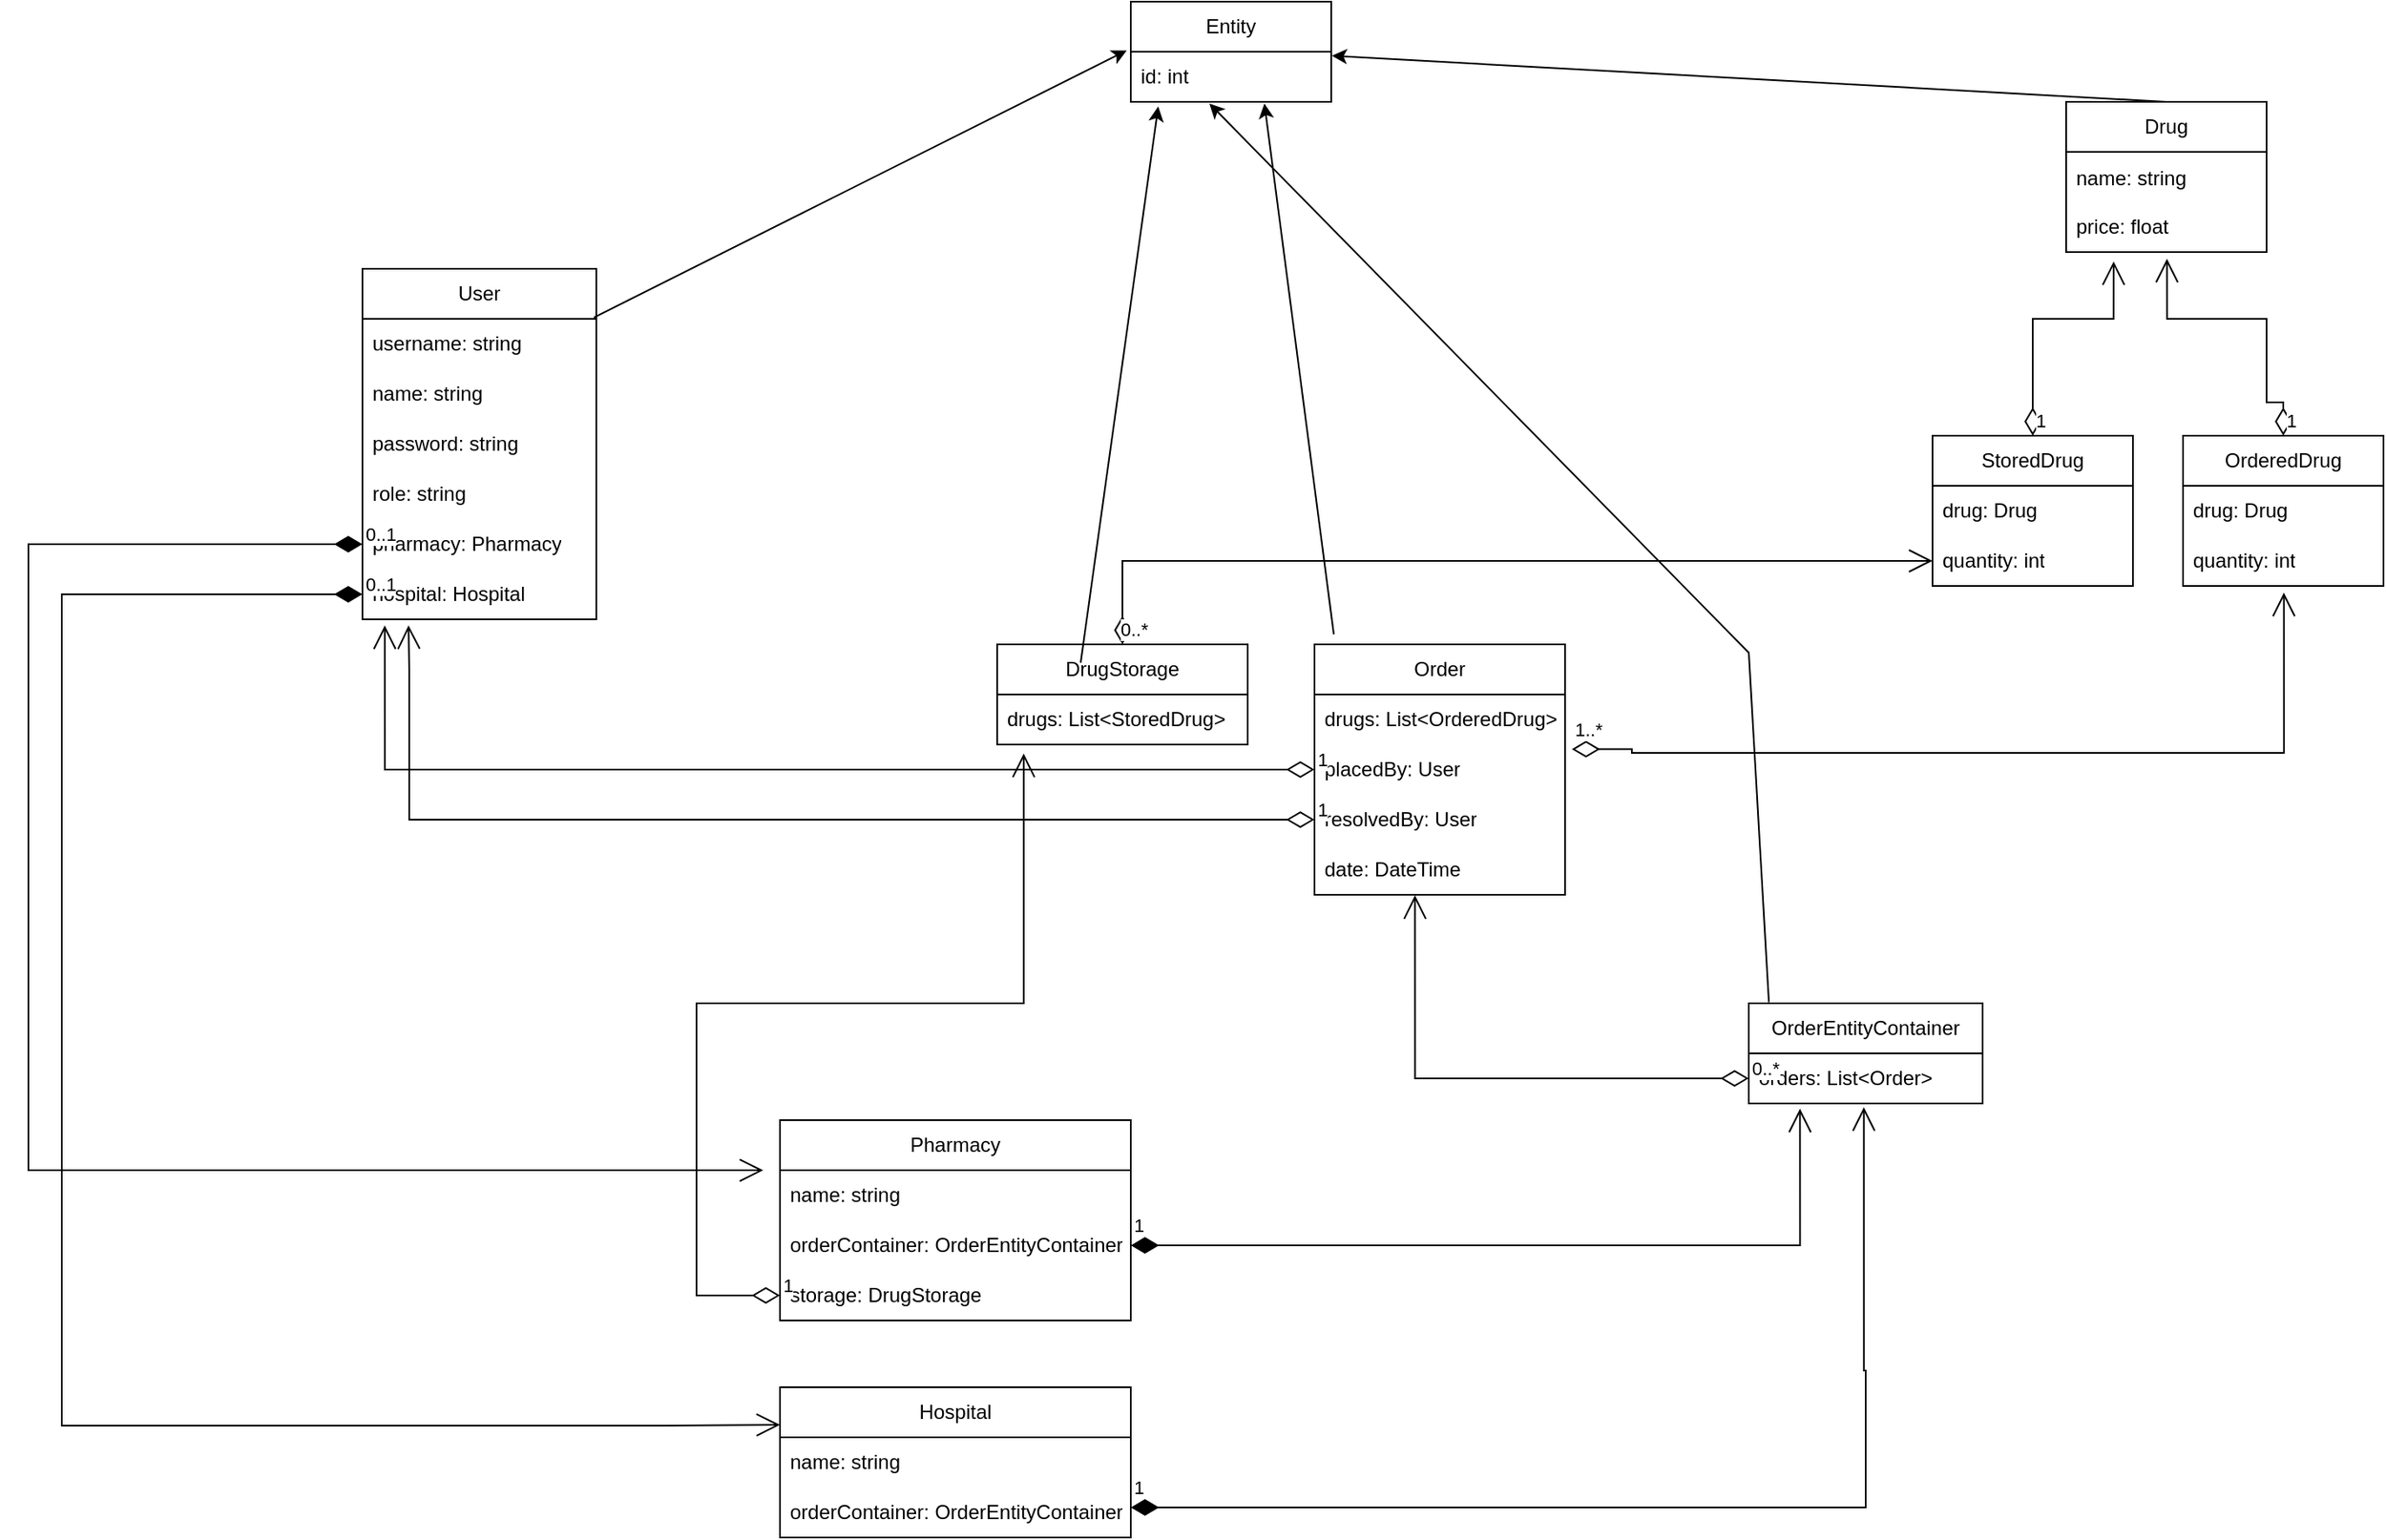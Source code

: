 <mxfile version="26.2.14">
  <diagram id="lA7FYEthVX00oI8Le8E0" name="domain">
    <mxGraphModel dx="2908" dy="971" grid="1" gridSize="10" guides="1" tooltips="1" connect="1" arrows="1" fold="1" page="1" pageScale="1" pageWidth="827" pageHeight="1169" math="0" shadow="0">
      <root>
        <mxCell id="0" />
        <mxCell id="1" parent="0" />
        <mxCell id="-0G7txH0VW-x6fcBmePD-1" value="&lt;div&gt;User&lt;/div&gt;" style="swimlane;fontStyle=0;childLayout=stackLayout;horizontal=1;startSize=30;horizontalStack=0;resizeParent=1;resizeParentMax=0;resizeLast=0;collapsible=1;marginBottom=0;whiteSpace=wrap;html=1;" parent="1" vertex="1">
          <mxGeometry x="-180" y="200" width="140" height="210" as="geometry" />
        </mxCell>
        <mxCell id="-0G7txH0VW-x6fcBmePD-2" value="username: string" style="text;strokeColor=none;fillColor=none;align=left;verticalAlign=middle;spacingLeft=4;spacingRight=4;overflow=hidden;points=[[0,0.5],[1,0.5]];portConstraint=eastwest;rotatable=0;whiteSpace=wrap;html=1;" parent="-0G7txH0VW-x6fcBmePD-1" vertex="1">
          <mxGeometry y="30" width="140" height="30" as="geometry" />
        </mxCell>
        <mxCell id="Fpdwq53u4TWJw7k9ynov-3" value="name: string" style="text;strokeColor=none;fillColor=none;align=left;verticalAlign=middle;spacingLeft=4;spacingRight=4;overflow=hidden;points=[[0,0.5],[1,0.5]];portConstraint=eastwest;rotatable=0;whiteSpace=wrap;html=1;" vertex="1" parent="-0G7txH0VW-x6fcBmePD-1">
          <mxGeometry y="60" width="140" height="30" as="geometry" />
        </mxCell>
        <mxCell id="-0G7txH0VW-x6fcBmePD-3" value="password: string" style="text;strokeColor=none;fillColor=none;align=left;verticalAlign=middle;spacingLeft=4;spacingRight=4;overflow=hidden;points=[[0,0.5],[1,0.5]];portConstraint=eastwest;rotatable=0;whiteSpace=wrap;html=1;" parent="-0G7txH0VW-x6fcBmePD-1" vertex="1">
          <mxGeometry y="90" width="140" height="30" as="geometry" />
        </mxCell>
        <mxCell id="Fpdwq53u4TWJw7k9ynov-4" value="role: string" style="text;strokeColor=none;fillColor=none;align=left;verticalAlign=middle;spacingLeft=4;spacingRight=4;overflow=hidden;points=[[0,0.5],[1,0.5]];portConstraint=eastwest;rotatable=0;whiteSpace=wrap;html=1;" vertex="1" parent="-0G7txH0VW-x6fcBmePD-1">
          <mxGeometry y="120" width="140" height="30" as="geometry" />
        </mxCell>
        <mxCell id="Fpdwq53u4TWJw7k9ynov-5" value="pharmacy: Pharmacy" style="text;strokeColor=none;fillColor=none;align=left;verticalAlign=middle;spacingLeft=4;spacingRight=4;overflow=hidden;points=[[0,0.5],[1,0.5]];portConstraint=eastwest;rotatable=0;whiteSpace=wrap;html=1;" vertex="1" parent="-0G7txH0VW-x6fcBmePD-1">
          <mxGeometry y="150" width="140" height="30" as="geometry" />
        </mxCell>
        <mxCell id="Fpdwq53u4TWJw7k9ynov-6" value="hospital: Hospital" style="text;strokeColor=none;fillColor=none;align=left;verticalAlign=middle;spacingLeft=4;spacingRight=4;overflow=hidden;points=[[0,0.5],[1,0.5]];portConstraint=eastwest;rotatable=0;whiteSpace=wrap;html=1;" vertex="1" parent="-0G7txH0VW-x6fcBmePD-1">
          <mxGeometry y="180" width="140" height="30" as="geometry" />
        </mxCell>
        <mxCell id="-0G7txH0VW-x6fcBmePD-15" value="Drug" style="swimlane;fontStyle=0;childLayout=stackLayout;horizontal=1;startSize=30;horizontalStack=0;resizeParent=1;resizeParentMax=0;resizeLast=0;collapsible=1;marginBottom=0;whiteSpace=wrap;html=1;" parent="1" vertex="1">
          <mxGeometry x="840" y="100" width="120" height="90" as="geometry" />
        </mxCell>
        <mxCell id="-0G7txH0VW-x6fcBmePD-16" value="name: string&amp;nbsp;&lt;div&gt;&lt;br&gt;&lt;div&gt;price: float&lt;/div&gt;&lt;/div&gt;" style="text;strokeColor=none;fillColor=none;align=left;verticalAlign=middle;spacingLeft=4;spacingRight=4;overflow=hidden;points=[[0,0.5],[1,0.5]];portConstraint=eastwest;rotatable=0;whiteSpace=wrap;html=1;" parent="-0G7txH0VW-x6fcBmePD-15" vertex="1">
          <mxGeometry y="30" width="120" height="60" as="geometry" />
        </mxCell>
        <mxCell id="-0G7txH0VW-x6fcBmePD-21" value="OrderedDrug" style="swimlane;fontStyle=0;childLayout=stackLayout;horizontal=1;startSize=30;horizontalStack=0;resizeParent=1;resizeParentMax=0;resizeLast=0;collapsible=1;marginBottom=0;whiteSpace=wrap;html=1;" parent="1" vertex="1">
          <mxGeometry x="910" y="300" width="120" height="90" as="geometry" />
        </mxCell>
        <mxCell id="-0G7txH0VW-x6fcBmePD-22" value="drug: Drug" style="text;strokeColor=none;fillColor=none;align=left;verticalAlign=middle;spacingLeft=4;spacingRight=4;overflow=hidden;points=[[0,0.5],[1,0.5]];portConstraint=eastwest;rotatable=0;whiteSpace=wrap;html=1;" parent="-0G7txH0VW-x6fcBmePD-21" vertex="1">
          <mxGeometry y="30" width="120" height="30" as="geometry" />
        </mxCell>
        <mxCell id="-0G7txH0VW-x6fcBmePD-23" value="quantity: int" style="text;strokeColor=none;fillColor=none;align=left;verticalAlign=middle;spacingLeft=4;spacingRight=4;overflow=hidden;points=[[0,0.5],[1,0.5]];portConstraint=eastwest;rotatable=0;whiteSpace=wrap;html=1;" parent="-0G7txH0VW-x6fcBmePD-21" vertex="1">
          <mxGeometry y="60" width="120" height="30" as="geometry" />
        </mxCell>
        <mxCell id="-0G7txH0VW-x6fcBmePD-26" value="Order" style="swimlane;fontStyle=0;childLayout=stackLayout;horizontal=1;startSize=30;horizontalStack=0;resizeParent=1;resizeParentMax=0;resizeLast=0;collapsible=1;marginBottom=0;whiteSpace=wrap;html=1;" parent="1" vertex="1">
          <mxGeometry x="390" y="425" width="150" height="150" as="geometry" />
        </mxCell>
        <mxCell id="-0G7txH0VW-x6fcBmePD-27" value="drugs: List&amp;lt;OrderedDrug&amp;gt;" style="text;strokeColor=none;fillColor=none;align=left;verticalAlign=middle;spacingLeft=4;spacingRight=4;overflow=hidden;points=[[0,0.5],[1,0.5]];portConstraint=eastwest;rotatable=0;whiteSpace=wrap;html=1;" parent="-0G7txH0VW-x6fcBmePD-26" vertex="1">
          <mxGeometry y="30" width="150" height="30" as="geometry" />
        </mxCell>
        <mxCell id="UXLndD0yvRVTkqVHU7CF-35" value="placedBy: User" style="text;strokeColor=none;fillColor=none;align=left;verticalAlign=middle;spacingLeft=4;spacingRight=4;overflow=hidden;points=[[0,0.5],[1,0.5]];portConstraint=eastwest;rotatable=0;whiteSpace=wrap;html=1;" parent="-0G7txH0VW-x6fcBmePD-26" vertex="1">
          <mxGeometry y="60" width="150" height="30" as="geometry" />
        </mxCell>
        <mxCell id="Fpdwq53u4TWJw7k9ynov-7" value="resolvedBy: User" style="text;strokeColor=none;fillColor=none;align=left;verticalAlign=middle;spacingLeft=4;spacingRight=4;overflow=hidden;points=[[0,0.5],[1,0.5]];portConstraint=eastwest;rotatable=0;whiteSpace=wrap;html=1;" vertex="1" parent="-0G7txH0VW-x6fcBmePD-26">
          <mxGeometry y="90" width="150" height="30" as="geometry" />
        </mxCell>
        <mxCell id="-0G7txH0VW-x6fcBmePD-28" value="date: DateTime" style="text;strokeColor=none;fillColor=none;align=left;verticalAlign=middle;spacingLeft=4;spacingRight=4;overflow=hidden;points=[[0,0.5],[1,0.5]];portConstraint=eastwest;rotatable=0;whiteSpace=wrap;html=1;" parent="-0G7txH0VW-x6fcBmePD-26" vertex="1">
          <mxGeometry y="120" width="150" height="30" as="geometry" />
        </mxCell>
        <mxCell id="-0G7txH0VW-x6fcBmePD-30" value="1..*" style="endArrow=open;html=1;endSize=12;startArrow=diamondThin;startSize=14;startFill=0;edgeStyle=orthogonalEdgeStyle;align=left;verticalAlign=bottom;rounded=0;exitX=1.027;exitY=1.093;exitDx=0;exitDy=0;exitPerimeter=0;entryX=0.503;entryY=1.133;entryDx=0;entryDy=0;entryPerimeter=0;" parent="1" source="-0G7txH0VW-x6fcBmePD-27" target="-0G7txH0VW-x6fcBmePD-23" edge="1">
          <mxGeometry x="-1" y="3" relative="1" as="geometry">
            <mxPoint x="330" y="370" as="sourcePoint" />
            <mxPoint x="490" y="370" as="targetPoint" />
            <Array as="points">
              <mxPoint x="580" y="488" />
              <mxPoint x="580" y="490" />
              <mxPoint x="970" y="490" />
            </Array>
          </mxGeometry>
        </mxCell>
        <mxCell id="-0G7txH0VW-x6fcBmePD-31" value="Entity" style="swimlane;fontStyle=0;childLayout=stackLayout;horizontal=1;startSize=30;horizontalStack=0;resizeParent=1;resizeParentMax=0;resizeLast=0;collapsible=1;marginBottom=0;whiteSpace=wrap;html=1;" parent="1" vertex="1">
          <mxGeometry x="280" y="40" width="120" height="60" as="geometry" />
        </mxCell>
        <mxCell id="-0G7txH0VW-x6fcBmePD-32" value="id: int" style="text;strokeColor=none;fillColor=none;align=left;verticalAlign=middle;spacingLeft=4;spacingRight=4;overflow=hidden;points=[[0,0.5],[1,0.5]];portConstraint=eastwest;rotatable=0;whiteSpace=wrap;html=1;" parent="-0G7txH0VW-x6fcBmePD-31" vertex="1">
          <mxGeometry y="30" width="120" height="30" as="geometry" />
        </mxCell>
        <mxCell id="-0G7txH0VW-x6fcBmePD-35" value="" style="endArrow=classic;html=1;rounded=0;exitX=0.99;exitY=-0.027;exitDx=0;exitDy=0;exitPerimeter=0;entryX=-0.02;entryY=-0.027;entryDx=0;entryDy=0;entryPerimeter=0;" parent="1" source="-0G7txH0VW-x6fcBmePD-2" target="-0G7txH0VW-x6fcBmePD-32" edge="1">
          <mxGeometry width="50" height="50" relative="1" as="geometry">
            <mxPoint x="390" y="300" as="sourcePoint" />
            <mxPoint x="440" y="250" as="targetPoint" />
          </mxGeometry>
        </mxCell>
        <mxCell id="-0G7txH0VW-x6fcBmePD-36" value="" style="endArrow=classic;html=1;rounded=0;exitX=0.5;exitY=0;exitDx=0;exitDy=0;entryX=1.003;entryY=0.08;entryDx=0;entryDy=0;entryPerimeter=0;" parent="1" source="-0G7txH0VW-x6fcBmePD-15" target="-0G7txH0VW-x6fcBmePD-32" edge="1">
          <mxGeometry width="50" height="50" relative="1" as="geometry">
            <mxPoint x="390" y="300" as="sourcePoint" />
            <mxPoint x="440" y="250" as="targetPoint" />
          </mxGeometry>
        </mxCell>
        <mxCell id="zn5ZvNl6zxOg5vQbAiU8-1" value="1" style="endArrow=open;html=1;endSize=12;startArrow=diamondThin;startSize=14;startFill=0;edgeStyle=orthogonalEdgeStyle;align=left;verticalAlign=bottom;rounded=0;exitX=0.5;exitY=0;exitDx=0;exitDy=0;entryX=0.503;entryY=1.067;entryDx=0;entryDy=0;entryPerimeter=0;" parent="1" source="-0G7txH0VW-x6fcBmePD-21" target="-0G7txH0VW-x6fcBmePD-16" edge="1">
          <mxGeometry x="-1" relative="1" as="geometry">
            <mxPoint x="330" y="270" as="sourcePoint" />
            <mxPoint x="490" y="270" as="targetPoint" />
            <Array as="points">
              <mxPoint x="970" y="280" />
              <mxPoint x="960" y="280" />
              <mxPoint x="960" y="230" />
              <mxPoint x="900" y="230" />
            </Array>
            <mxPoint as="offset" />
          </mxGeometry>
        </mxCell>
        <mxCell id="zn5ZvNl6zxOg5vQbAiU8-3" value="DrugStorage" style="swimlane;fontStyle=0;childLayout=stackLayout;horizontal=1;startSize=30;horizontalStack=0;resizeParent=1;resizeParentMax=0;resizeLast=0;collapsible=1;marginBottom=0;whiteSpace=wrap;html=1;" parent="1" vertex="1">
          <mxGeometry x="200" y="425" width="150" height="60" as="geometry" />
        </mxCell>
        <mxCell id="zn5ZvNl6zxOg5vQbAiU8-4" value="drugs: List&amp;lt;StoredDrug&amp;gt;" style="text;strokeColor=none;fillColor=none;align=left;verticalAlign=middle;spacingLeft=4;spacingRight=4;overflow=hidden;points=[[0,0.5],[1,0.5]];portConstraint=eastwest;rotatable=0;whiteSpace=wrap;html=1;" parent="zn5ZvNl6zxOg5vQbAiU8-3" vertex="1">
          <mxGeometry y="30" width="150" height="30" as="geometry" />
        </mxCell>
        <mxCell id="zn5ZvNl6zxOg5vQbAiU8-7" value="StoredDrug" style="swimlane;fontStyle=0;childLayout=stackLayout;horizontal=1;startSize=30;horizontalStack=0;resizeParent=1;resizeParentMax=0;resizeLast=0;collapsible=1;marginBottom=0;whiteSpace=wrap;html=1;" parent="1" vertex="1">
          <mxGeometry x="760" y="300" width="120" height="90" as="geometry" />
        </mxCell>
        <mxCell id="zn5ZvNl6zxOg5vQbAiU8-8" value="drug: Drug" style="text;strokeColor=none;fillColor=none;align=left;verticalAlign=middle;spacingLeft=4;spacingRight=4;overflow=hidden;points=[[0,0.5],[1,0.5]];portConstraint=eastwest;rotatable=0;whiteSpace=wrap;html=1;" parent="zn5ZvNl6zxOg5vQbAiU8-7" vertex="1">
          <mxGeometry y="30" width="120" height="30" as="geometry" />
        </mxCell>
        <mxCell id="zn5ZvNl6zxOg5vQbAiU8-9" value="quantity: int" style="text;strokeColor=none;fillColor=none;align=left;verticalAlign=middle;spacingLeft=4;spacingRight=4;overflow=hidden;points=[[0,0.5],[1,0.5]];portConstraint=eastwest;rotatable=0;whiteSpace=wrap;html=1;" parent="zn5ZvNl6zxOg5vQbAiU8-7" vertex="1">
          <mxGeometry y="60" width="120" height="30" as="geometry" />
        </mxCell>
        <mxCell id="zn5ZvNl6zxOg5vQbAiU8-10" value="0..*" style="endArrow=open;html=1;endSize=12;startArrow=diamondThin;startSize=14;startFill=0;edgeStyle=orthogonalEdgeStyle;align=left;verticalAlign=bottom;rounded=0;exitX=0.5;exitY=0;exitDx=0;exitDy=0;entryX=0;entryY=0.5;entryDx=0;entryDy=0;" parent="1" source="zn5ZvNl6zxOg5vQbAiU8-3" target="zn5ZvNl6zxOg5vQbAiU8-9" edge="1">
          <mxGeometry x="-1" y="3" relative="1" as="geometry">
            <mxPoint x="330" y="370" as="sourcePoint" />
            <mxPoint x="490" y="370" as="targetPoint" />
          </mxGeometry>
        </mxCell>
        <mxCell id="zn5ZvNl6zxOg5vQbAiU8-12" value="1" style="endArrow=open;html=1;endSize=12;startArrow=diamondThin;startSize=14;startFill=0;edgeStyle=orthogonalEdgeStyle;align=left;verticalAlign=bottom;rounded=0;exitX=0.5;exitY=0;exitDx=0;exitDy=0;entryX=0.237;entryY=1.093;entryDx=0;entryDy=0;entryPerimeter=0;" parent="1" source="zn5ZvNl6zxOg5vQbAiU8-7" target="-0G7txH0VW-x6fcBmePD-16" edge="1">
          <mxGeometry x="-1" relative="1" as="geometry">
            <mxPoint x="590" y="250" as="sourcePoint" />
            <mxPoint x="590" y="192" as="targetPoint" />
            <Array as="points">
              <mxPoint x="820" y="230" />
              <mxPoint x="868" y="230" />
            </Array>
            <mxPoint as="offset" />
          </mxGeometry>
        </mxCell>
        <mxCell id="zn5ZvNl6zxOg5vQbAiU8-16" value="" style="endArrow=classic;html=1;rounded=0;entryX=0.137;entryY=1.093;entryDx=0;entryDy=0;entryPerimeter=0;" parent="1" target="-0G7txH0VW-x6fcBmePD-32" edge="1">
          <mxGeometry width="50" height="50" relative="1" as="geometry">
            <mxPoint x="250" y="436" as="sourcePoint" />
            <mxPoint x="380" y="260" as="targetPoint" />
          </mxGeometry>
        </mxCell>
        <mxCell id="zn5ZvNl6zxOg5vQbAiU8-17" value="" style="endArrow=classic;html=1;rounded=0;exitX=0.077;exitY=-0.04;exitDx=0;exitDy=0;exitPerimeter=0;" parent="1" source="-0G7txH0VW-x6fcBmePD-26" edge="1">
          <mxGeometry width="50" height="50" relative="1" as="geometry">
            <mxPoint x="330" y="310" as="sourcePoint" />
            <mxPoint x="360" y="101" as="targetPoint" />
          </mxGeometry>
        </mxCell>
        <mxCell id="UXLndD0yvRVTkqVHU7CF-12" value="Hospital" style="swimlane;fontStyle=0;childLayout=stackLayout;horizontal=1;startSize=30;horizontalStack=0;resizeParent=1;resizeParentMax=0;resizeLast=0;collapsible=1;marginBottom=0;whiteSpace=wrap;html=1;" parent="1" vertex="1">
          <mxGeometry x="70" y="870" width="210" height="90" as="geometry" />
        </mxCell>
        <mxCell id="UXLndD0yvRVTkqVHU7CF-14" value="name: string" style="text;strokeColor=none;fillColor=none;align=left;verticalAlign=middle;spacingLeft=4;spacingRight=4;overflow=hidden;points=[[0,0.5],[1,0.5]];portConstraint=eastwest;rotatable=0;whiteSpace=wrap;html=1;" parent="UXLndD0yvRVTkqVHU7CF-12" vertex="1">
          <mxGeometry y="30" width="210" height="30" as="geometry" />
        </mxCell>
        <mxCell id="Fpdwq53u4TWJw7k9ynov-10" value="orderContainer: OrderEntityContainer" style="text;strokeColor=none;fillColor=none;align=left;verticalAlign=middle;spacingLeft=4;spacingRight=4;overflow=hidden;points=[[0,0.5],[1,0.5]];portConstraint=eastwest;rotatable=0;whiteSpace=wrap;html=1;" vertex="1" parent="UXLndD0yvRVTkqVHU7CF-12">
          <mxGeometry y="60" width="210" height="30" as="geometry" />
        </mxCell>
        <mxCell id="UXLndD0yvRVTkqVHU7CF-16" value="Pharmacy" style="swimlane;fontStyle=0;childLayout=stackLayout;horizontal=1;startSize=30;horizontalStack=0;resizeParent=1;resizeParentMax=0;resizeLast=0;collapsible=1;marginBottom=0;whiteSpace=wrap;html=1;" parent="1" vertex="1">
          <mxGeometry x="70" y="710" width="210" height="120" as="geometry" />
        </mxCell>
        <mxCell id="UXLndD0yvRVTkqVHU7CF-18" value="name: string" style="text;strokeColor=none;fillColor=none;align=left;verticalAlign=middle;spacingLeft=4;spacingRight=4;overflow=hidden;points=[[0,0.5],[1,0.5]];portConstraint=eastwest;rotatable=0;whiteSpace=wrap;html=1;" parent="UXLndD0yvRVTkqVHU7CF-16" vertex="1">
          <mxGeometry y="30" width="210" height="30" as="geometry" />
        </mxCell>
        <mxCell id="Fpdwq53u4TWJw7k9ynov-9" value="orderContainer: OrderEntityContainer" style="text;strokeColor=none;fillColor=none;align=left;verticalAlign=middle;spacingLeft=4;spacingRight=4;overflow=hidden;points=[[0,0.5],[1,0.5]];portConstraint=eastwest;rotatable=0;whiteSpace=wrap;html=1;" vertex="1" parent="UXLndD0yvRVTkqVHU7CF-16">
          <mxGeometry y="60" width="210" height="30" as="geometry" />
        </mxCell>
        <mxCell id="UXLndD0yvRVTkqVHU7CF-19" value="storage: DrugStorage" style="text;strokeColor=none;fillColor=none;align=left;verticalAlign=middle;spacingLeft=4;spacingRight=4;overflow=hidden;points=[[0,0.5],[1,0.5]];portConstraint=eastwest;rotatable=0;whiteSpace=wrap;html=1;" parent="UXLndD0yvRVTkqVHU7CF-16" vertex="1">
          <mxGeometry y="90" width="210" height="30" as="geometry" />
        </mxCell>
        <mxCell id="UXLndD0yvRVTkqVHU7CF-21" value="OrderEntityContainer" style="swimlane;fontStyle=0;childLayout=stackLayout;horizontal=1;startSize=30;horizontalStack=0;resizeParent=1;resizeParentMax=0;resizeLast=0;collapsible=1;marginBottom=0;whiteSpace=wrap;html=1;" parent="1" vertex="1">
          <mxGeometry x="650" y="640" width="140" height="60" as="geometry" />
        </mxCell>
        <mxCell id="UXLndD0yvRVTkqVHU7CF-22" value="orders: List&amp;lt;Order&amp;gt;" style="text;strokeColor=none;fillColor=none;align=left;verticalAlign=middle;spacingLeft=4;spacingRight=4;overflow=hidden;points=[[0,0.5],[1,0.5]];portConstraint=eastwest;rotatable=0;whiteSpace=wrap;html=1;" parent="UXLndD0yvRVTkqVHU7CF-21" vertex="1">
          <mxGeometry y="30" width="140" height="30" as="geometry" />
        </mxCell>
        <mxCell id="UXLndD0yvRVTkqVHU7CF-25" value="0..*" style="endArrow=open;html=1;endSize=12;startArrow=diamondThin;startSize=14;startFill=0;edgeStyle=orthogonalEdgeStyle;align=left;verticalAlign=bottom;rounded=0;exitX=0;exitY=0.5;exitDx=0;exitDy=0;entryX=0.401;entryY=1.01;entryDx=0;entryDy=0;entryPerimeter=0;" parent="1" source="UXLndD0yvRVTkqVHU7CF-22" edge="1" target="-0G7txH0VW-x6fcBmePD-28">
          <mxGeometry x="-1" y="3" relative="1" as="geometry">
            <mxPoint x="240" y="830" as="sourcePoint" />
            <mxPoint x="520" y="700" as="targetPoint" />
            <Array as="points">
              <mxPoint x="450" y="685" />
            </Array>
          </mxGeometry>
        </mxCell>
        <mxCell id="UXLndD0yvRVTkqVHU7CF-29" value="" style="endArrow=classic;html=1;rounded=0;exitX=0.086;exitY=-0.011;exitDx=0;exitDy=0;exitPerimeter=0;entryX=0.392;entryY=1.033;entryDx=0;entryDy=0;entryPerimeter=0;" parent="1" source="UXLndD0yvRVTkqVHU7CF-21" target="-0G7txH0VW-x6fcBmePD-32" edge="1">
          <mxGeometry width="50" height="50" relative="1" as="geometry">
            <mxPoint x="170" y="610" as="sourcePoint" />
            <mxPoint x="220" y="560" as="targetPoint" />
            <Array as="points">
              <mxPoint x="650" y="430" />
            </Array>
          </mxGeometry>
        </mxCell>
        <mxCell id="UXLndD0yvRVTkqVHU7CF-38" value="1" style="endArrow=open;html=1;endSize=12;startArrow=diamondThin;startSize=14;startFill=0;edgeStyle=orthogonalEdgeStyle;align=left;verticalAlign=bottom;rounded=0;entryX=0.278;entryY=1.122;entryDx=0;entryDy=0;entryPerimeter=0;exitX=0;exitY=0.5;exitDx=0;exitDy=0;" parent="1" source="UXLndD0yvRVTkqVHU7CF-35" edge="1">
          <mxGeometry x="-1" y="3" relative="1" as="geometry">
            <mxPoint x="600" y="620" as="sourcePoint" />
            <mxPoint x="-166.64" y="413.66" as="targetPoint" />
            <Array as="points">
              <mxPoint x="-167" y="500" />
            </Array>
          </mxGeometry>
        </mxCell>
        <mxCell id="UXLndD0yvRVTkqVHU7CF-39" value="1" style="endArrow=open;html=1;endSize=12;startArrow=diamondThin;startSize=14;startFill=0;edgeStyle=orthogonalEdgeStyle;align=left;verticalAlign=bottom;rounded=0;exitX=0;exitY=0.5;exitDx=0;exitDy=0;entryX=0.106;entryY=1.181;entryDx=0;entryDy=0;entryPerimeter=0;" parent="1" source="UXLndD0yvRVTkqVHU7CF-19" target="zn5ZvNl6zxOg5vQbAiU8-4" edge="1">
          <mxGeometry x="-1" y="3" relative="1" as="geometry">
            <mxPoint x="570" y="850" as="sourcePoint" />
            <mxPoint x="730" y="850" as="targetPoint" />
            <Array as="points">
              <mxPoint x="20" y="815" />
              <mxPoint x="20" y="640" />
              <mxPoint x="216" y="640" />
            </Array>
          </mxGeometry>
        </mxCell>
        <mxCell id="Fpdwq53u4TWJw7k9ynov-8" value="1" style="endArrow=open;html=1;endSize=12;startArrow=diamondThin;startSize=14;startFill=0;edgeStyle=orthogonalEdgeStyle;align=left;verticalAlign=bottom;rounded=0;exitX=0;exitY=0.5;exitDx=0;exitDy=0;entryX=0.197;entryY=1.119;entryDx=0;entryDy=0;entryPerimeter=0;" edge="1" parent="1" source="Fpdwq53u4TWJw7k9ynov-7" target="Fpdwq53u4TWJw7k9ynov-6">
          <mxGeometry x="-1" y="3" relative="1" as="geometry">
            <mxPoint x="400" y="510" as="sourcePoint" />
            <mxPoint x="-100" y="440" as="targetPoint" />
            <Array as="points">
              <mxPoint x="-152" y="530" />
              <mxPoint x="-152" y="440" />
              <mxPoint x="-152" y="440" />
            </Array>
          </mxGeometry>
        </mxCell>
        <mxCell id="Fpdwq53u4TWJw7k9ynov-11" value="1" style="endArrow=open;html=1;endSize=12;startArrow=diamondThin;startSize=14;startFill=1;edgeStyle=orthogonalEdgeStyle;align=left;verticalAlign=bottom;rounded=0;exitX=1;exitY=0.5;exitDx=0;exitDy=0;entryX=0.219;entryY=1.104;entryDx=0;entryDy=0;entryPerimeter=0;" edge="1" parent="1" source="Fpdwq53u4TWJw7k9ynov-9" target="UXLndD0yvRVTkqVHU7CF-22">
          <mxGeometry x="-1" y="3" relative="1" as="geometry">
            <mxPoint x="330" y="680" as="sourcePoint" />
            <mxPoint x="490" y="680" as="targetPoint" />
            <Array as="points">
              <mxPoint x="681" y="785" />
            </Array>
          </mxGeometry>
        </mxCell>
        <mxCell id="Fpdwq53u4TWJw7k9ynov-12" value="1" style="endArrow=open;html=1;endSize=12;startArrow=diamondThin;startSize=14;startFill=1;edgeStyle=orthogonalEdgeStyle;align=left;verticalAlign=bottom;rounded=0;exitX=1;exitY=0.5;exitDx=0;exitDy=0;entryX=0.492;entryY=1.075;entryDx=0;entryDy=0;entryPerimeter=0;" edge="1" parent="1" target="UXLndD0yvRVTkqVHU7CF-22">
          <mxGeometry x="-1" y="3" relative="1" as="geometry">
            <mxPoint x="280" y="942" as="sourcePoint" />
            <mxPoint x="681" y="860" as="targetPoint" />
            <Array as="points">
              <mxPoint x="720" y="942" />
              <mxPoint x="720" y="860" />
              <mxPoint x="719" y="860" />
            </Array>
          </mxGeometry>
        </mxCell>
        <mxCell id="Fpdwq53u4TWJw7k9ynov-13" value="0..1" style="endArrow=open;html=1;endSize=12;startArrow=diamondThin;startSize=14;startFill=1;edgeStyle=orthogonalEdgeStyle;align=left;verticalAlign=bottom;rounded=0;entryX=0;entryY=0.25;entryDx=0;entryDy=0;exitX=0;exitY=0.5;exitDx=0;exitDy=0;" edge="1" parent="1" source="Fpdwq53u4TWJw7k9ynov-6" target="UXLndD0yvRVTkqVHU7CF-12">
          <mxGeometry x="-1" y="3" relative="1" as="geometry">
            <mxPoint x="-240" y="560" as="sourcePoint" />
            <mxPoint x="580" y="610" as="targetPoint" />
            <Array as="points">
              <mxPoint x="-360" y="395" />
              <mxPoint x="-360" y="893" />
              <mxPoint y="893" />
            </Array>
          </mxGeometry>
        </mxCell>
        <mxCell id="Fpdwq53u4TWJw7k9ynov-14" value="0..1" style="endArrow=open;html=1;endSize=12;startArrow=diamondThin;startSize=14;startFill=1;edgeStyle=orthogonalEdgeStyle;align=left;verticalAlign=bottom;rounded=0;entryX=0;entryY=0.5;entryDx=0;entryDy=0;exitX=0;exitY=0.5;exitDx=0;exitDy=0;" edge="1" parent="1" source="Fpdwq53u4TWJw7k9ynov-5">
          <mxGeometry x="-1" y="3" relative="1" as="geometry">
            <mxPoint x="-190.04" y="190.04" as="sourcePoint" />
            <mxPoint x="59.96" y="740.04" as="targetPoint" />
            <Array as="points">
              <mxPoint x="-380" y="365" />
              <mxPoint x="-380" y="740" />
            </Array>
          </mxGeometry>
        </mxCell>
      </root>
    </mxGraphModel>
  </diagram>
</mxfile>
